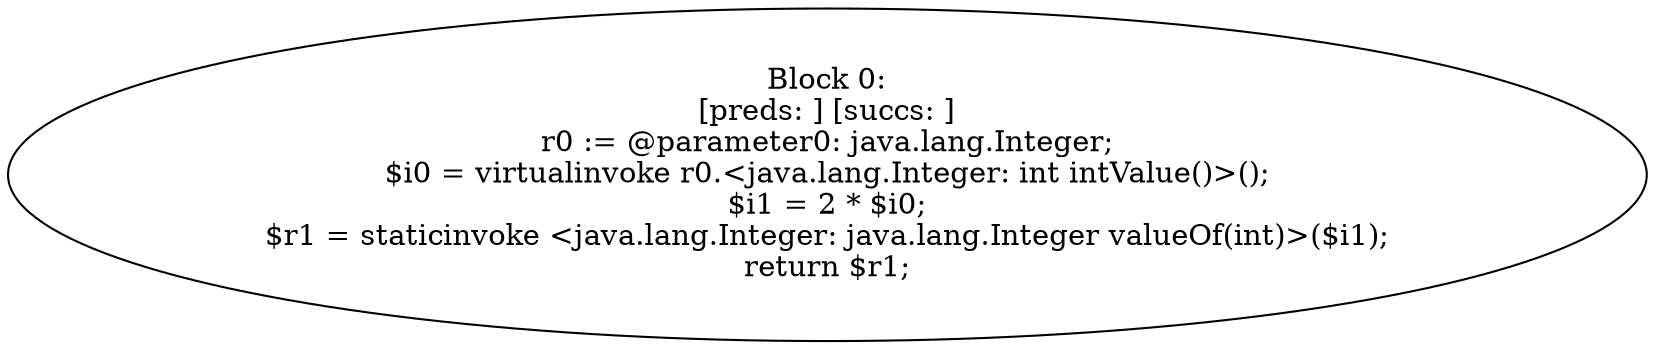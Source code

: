 digraph "unitGraph" {
    "Block 0:
[preds: ] [succs: ]
r0 := @parameter0: java.lang.Integer;
$i0 = virtualinvoke r0.<java.lang.Integer: int intValue()>();
$i1 = 2 * $i0;
$r1 = staticinvoke <java.lang.Integer: java.lang.Integer valueOf(int)>($i1);
return $r1;
"
}
